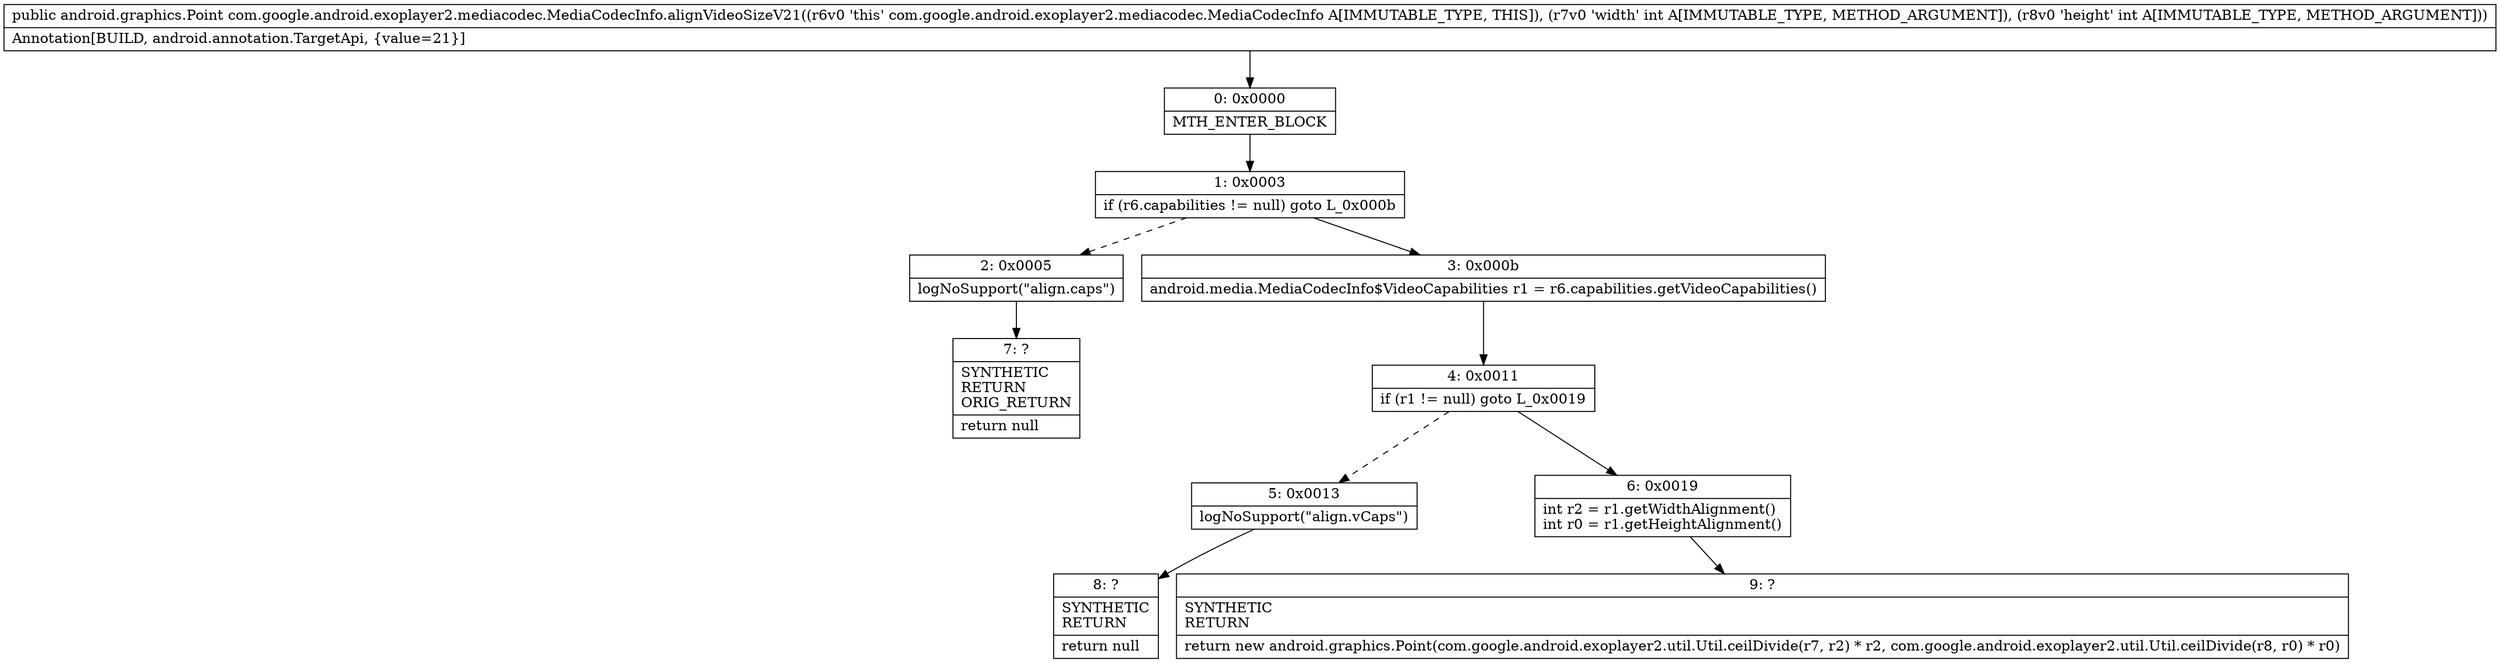 digraph "CFG forcom.google.android.exoplayer2.mediacodec.MediaCodecInfo.alignVideoSizeV21(II)Landroid\/graphics\/Point;" {
Node_0 [shape=record,label="{0\:\ 0x0000|MTH_ENTER_BLOCK\l}"];
Node_1 [shape=record,label="{1\:\ 0x0003|if (r6.capabilities != null) goto L_0x000b\l}"];
Node_2 [shape=record,label="{2\:\ 0x0005|logNoSupport(\"align.caps\")\l}"];
Node_3 [shape=record,label="{3\:\ 0x000b|android.media.MediaCodecInfo$VideoCapabilities r1 = r6.capabilities.getVideoCapabilities()\l}"];
Node_4 [shape=record,label="{4\:\ 0x0011|if (r1 != null) goto L_0x0019\l}"];
Node_5 [shape=record,label="{5\:\ 0x0013|logNoSupport(\"align.vCaps\")\l}"];
Node_6 [shape=record,label="{6\:\ 0x0019|int r2 = r1.getWidthAlignment()\lint r0 = r1.getHeightAlignment()\l}"];
Node_7 [shape=record,label="{7\:\ ?|SYNTHETIC\lRETURN\lORIG_RETURN\l|return null\l}"];
Node_8 [shape=record,label="{8\:\ ?|SYNTHETIC\lRETURN\l|return null\l}"];
Node_9 [shape=record,label="{9\:\ ?|SYNTHETIC\lRETURN\l|return new android.graphics.Point(com.google.android.exoplayer2.util.Util.ceilDivide(r7, r2) * r2, com.google.android.exoplayer2.util.Util.ceilDivide(r8, r0) * r0)\l}"];
MethodNode[shape=record,label="{public android.graphics.Point com.google.android.exoplayer2.mediacodec.MediaCodecInfo.alignVideoSizeV21((r6v0 'this' com.google.android.exoplayer2.mediacodec.MediaCodecInfo A[IMMUTABLE_TYPE, THIS]), (r7v0 'width' int A[IMMUTABLE_TYPE, METHOD_ARGUMENT]), (r8v0 'height' int A[IMMUTABLE_TYPE, METHOD_ARGUMENT]))  | Annotation[BUILD, android.annotation.TargetApi, \{value=21\}]\l}"];
MethodNode -> Node_0;
Node_0 -> Node_1;
Node_1 -> Node_2[style=dashed];
Node_1 -> Node_3;
Node_2 -> Node_7;
Node_3 -> Node_4;
Node_4 -> Node_5[style=dashed];
Node_4 -> Node_6;
Node_5 -> Node_8;
Node_6 -> Node_9;
}


